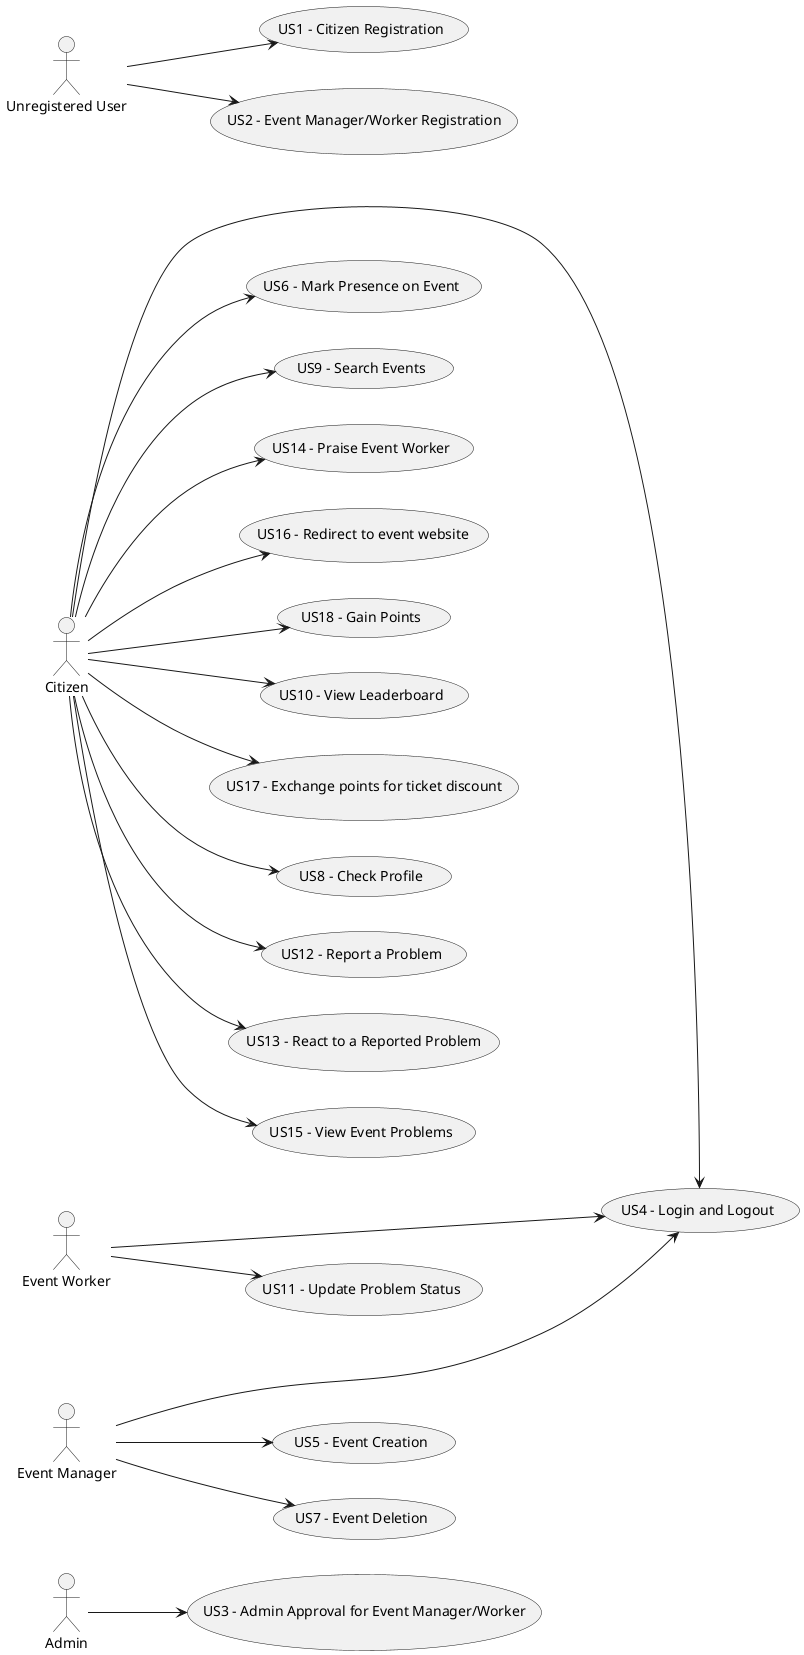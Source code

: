@startuml

left to right direction

"Admin" as admin
"Citizen" as cit
"Event Worker" as ew
"Event Manager" as em
"Unregistered User" as uu

(US1 - Citizen Registration) as US1
(US2 - Event Manager/Worker Registration) as US2
(US3 - Admin Approval for Event Manager/Worker) as US3
(US4 - Login and Logout) as US4
(US5 - Event Creation) as US5
(US6 - Mark Presence on Event) as US6
(US7 - Event Deletion) as US7
(US9 - Search Events) as US9
(US14 - Praise Event Worker) as US14
(US16 - Redirect to event website) as US16
(US18 - Gain Points) as US18
(US10 - View Leaderboard) as US10
(US17 - Exchange points for ticket discount) as US17
(US8 - Check Profile) as US8
(US11 - Update Problem Status) as US11
(US12 - Report a Problem) as US12
(US13 - React to a Reported Problem) as US13
(US15 - View Event Problems) as US15



admin --> US3

uu --> US1
uu --> US2

cit ---> US4
ew ---> US4
em ---> US4

em --> US5
em --> US7

ew --> US11


cit --> US6
cit --> US9
cit --> US14
cit --> US16
cit --> US18
cit --> US10
cit --> US17
cit --> US8
cit --> US12
cit --> US13
cit --> US15




@enduml